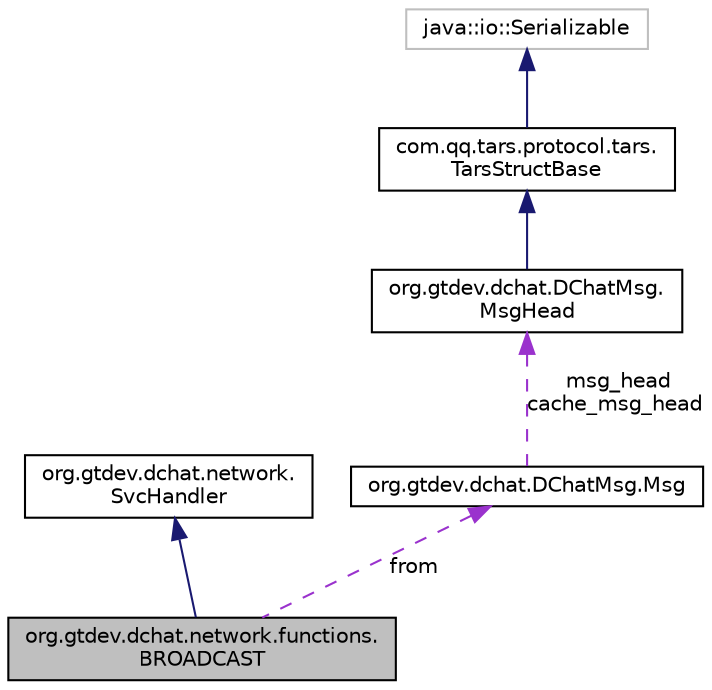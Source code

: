 digraph "org.gtdev.dchat.network.functions.BROADCAST"
{
  edge [fontname="Helvetica",fontsize="10",labelfontname="Helvetica",labelfontsize="10"];
  node [fontname="Helvetica",fontsize="10",shape=record];
  Node2 [label="org.gtdev.dchat.network.functions.\lBROADCAST",height=0.2,width=0.4,color="black", fillcolor="grey75", style="filled", fontcolor="black"];
  Node3 -> Node2 [dir="back",color="midnightblue",fontsize="10",style="solid",fontname="Helvetica"];
  Node3 [label="org.gtdev.dchat.network.\lSvcHandler",height=0.2,width=0.4,color="black", fillcolor="white", style="filled",URL="$interfaceorg_1_1gtdev_1_1dchat_1_1network_1_1SvcHandler.html"];
  Node4 -> Node2 [dir="back",color="darkorchid3",fontsize="10",style="dashed",label=" from" ,fontname="Helvetica"];
  Node4 [label="org.gtdev.dchat.DChatMsg.Msg",height=0.2,width=0.4,color="black", fillcolor="white", style="filled",URL="$classorg_1_1gtdev_1_1dchat_1_1DChatMsg_1_1Msg.html"];
  Node5 -> Node4 [dir="back",color="darkorchid3",fontsize="10",style="dashed",label=" msg_head\ncache_msg_head" ,fontname="Helvetica"];
  Node5 [label="org.gtdev.dchat.DChatMsg.\lMsgHead",height=0.2,width=0.4,color="black", fillcolor="white", style="filled",URL="$classorg_1_1gtdev_1_1dchat_1_1DChatMsg_1_1MsgHead.html"];
  Node6 -> Node5 [dir="back",color="midnightblue",fontsize="10",style="solid",fontname="Helvetica"];
  Node6 [label="com.qq.tars.protocol.tars.\lTarsStructBase",height=0.2,width=0.4,color="black", fillcolor="white", style="filled",URL="$classcom_1_1qq_1_1tars_1_1protocol_1_1tars_1_1TarsStructBase.html"];
  Node7 -> Node6 [dir="back",color="midnightblue",fontsize="10",style="solid",fontname="Helvetica"];
  Node7 [label="java::io::Serializable",height=0.2,width=0.4,color="grey75", fillcolor="white", style="filled"];
}
